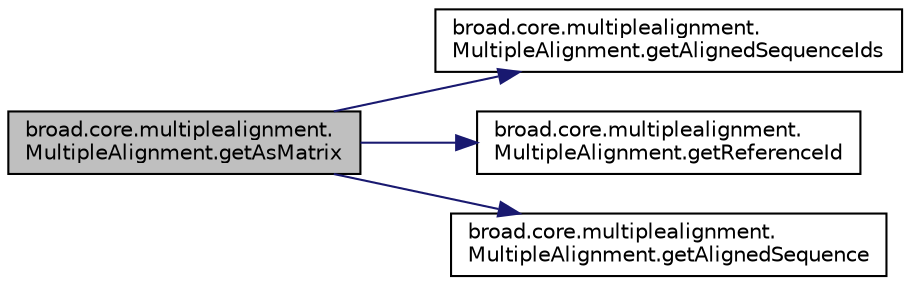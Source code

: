 digraph "broad.core.multiplealignment.MultipleAlignment.getAsMatrix"
{
  edge [fontname="Helvetica",fontsize="10",labelfontname="Helvetica",labelfontsize="10"];
  node [fontname="Helvetica",fontsize="10",shape=record];
  rankdir="LR";
  Node1 [label="broad.core.multiplealignment.\lMultipleAlignment.getAsMatrix",height=0.2,width=0.4,color="black", fillcolor="grey75", style="filled" fontcolor="black"];
  Node1 -> Node2 [color="midnightblue",fontsize="10",style="solid"];
  Node2 [label="broad.core.multiplealignment.\lMultipleAlignment.getAlignedSequenceIds",height=0.2,width=0.4,color="black", fillcolor="white", style="filled",URL="$classbroad_1_1core_1_1multiplealignment_1_1_multiple_alignment.html#a23b43077f9943897e9389ddc4f403d81"];
  Node1 -> Node3 [color="midnightblue",fontsize="10",style="solid"];
  Node3 [label="broad.core.multiplealignment.\lMultipleAlignment.getReferenceId",height=0.2,width=0.4,color="black", fillcolor="white", style="filled",URL="$classbroad_1_1core_1_1multiplealignment_1_1_multiple_alignment.html#aae72327f5ed0497dd4c97e6a40c85b6a"];
  Node1 -> Node4 [color="midnightblue",fontsize="10",style="solid"];
  Node4 [label="broad.core.multiplealignment.\lMultipleAlignment.getAlignedSequence",height=0.2,width=0.4,color="black", fillcolor="white", style="filled",URL="$classbroad_1_1core_1_1multiplealignment_1_1_multiple_alignment.html#a26518e06adc60b6632eda3cf6d5626be"];
}
